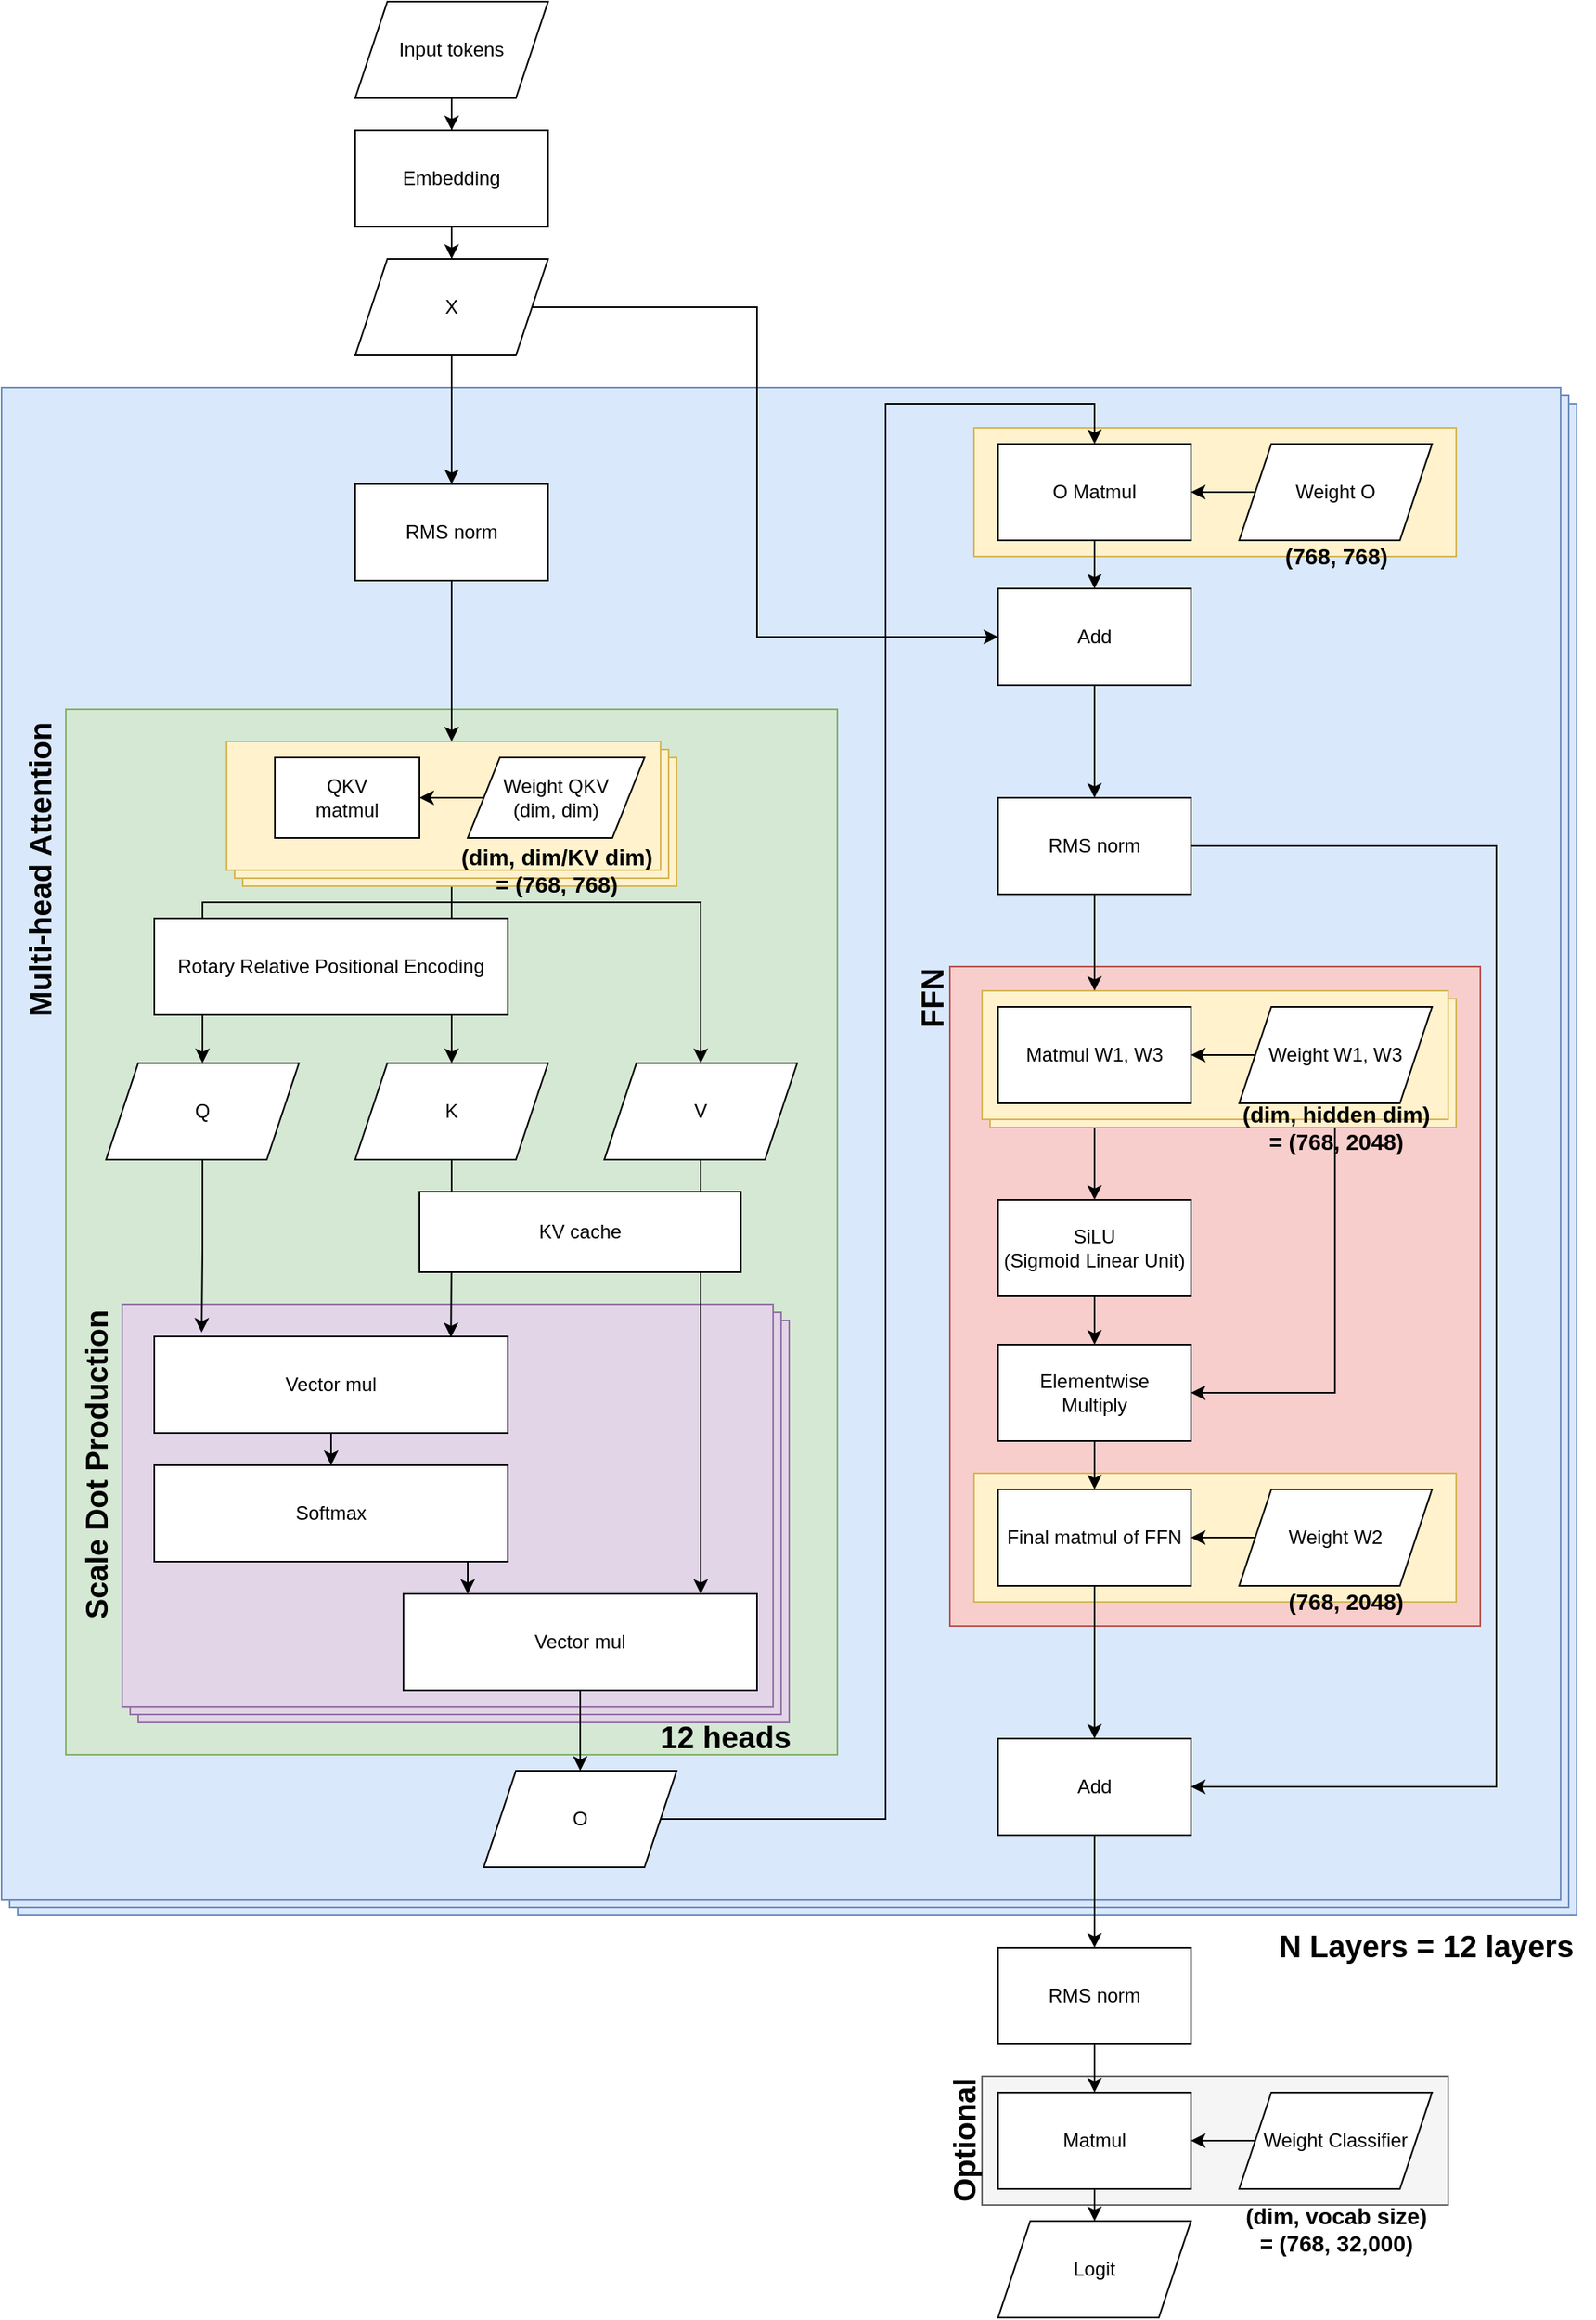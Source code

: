<mxfile version="24.0.4" type="github" pages="2">
  <diagram name="Page-1" id="Bsfz14v9iKRs8q2ONpN3">
    <mxGraphModel dx="2097" dy="2273" grid="1" gridSize="10" guides="1" tooltips="1" connect="1" arrows="1" fold="1" page="1" pageScale="1" pageWidth="850" pageHeight="1100" math="0" shadow="0">
      <root>
        <mxCell id="0" />
        <mxCell id="1" parent="0" />
        <mxCell id="uaPtvSZ-gO7_8cWemT5H-2" value="" style="rounded=0;whiteSpace=wrap;html=1;fillColor=#f5f5f5;fontColor=#333333;strokeColor=#666666;" vertex="1" parent="1">
          <mxGeometry x="760" y="1270" width="290" height="80" as="geometry" />
        </mxCell>
        <mxCell id="CycH-ak2zUiYyzWdFZxW-96" value="" style="verticalLabelPosition=bottom;verticalAlign=top;html=1;shape=mxgraph.basic.layered_rect;dx=10;outlineConnect=0;whiteSpace=wrap;fillColor=#dae8fc;strokeColor=#6c8ebf;" vertex="1" parent="1">
          <mxGeometry x="150" y="220" width="980" height="950" as="geometry" />
        </mxCell>
        <mxCell id="CycH-ak2zUiYyzWdFZxW-107" value="" style="rounded=0;whiteSpace=wrap;html=1;fillColor=#d5e8d4;strokeColor=#82b366;" vertex="1" parent="1">
          <mxGeometry x="190" y="420" width="480" height="650" as="geometry" />
        </mxCell>
        <mxCell id="CycH-ak2zUiYyzWdFZxW-99" value="" style="rounded=0;whiteSpace=wrap;html=1;fillColor=#fff2cc;strokeColor=#d6b656;" vertex="1" parent="1">
          <mxGeometry x="755" y="245" width="300" height="80" as="geometry" />
        </mxCell>
        <mxCell id="CycH-ak2zUiYyzWdFZxW-98" value="" style="rounded=0;whiteSpace=wrap;html=1;fillColor=#f8cecc;strokeColor=#b85450;" vertex="1" parent="1">
          <mxGeometry x="740" y="580" width="330" height="410" as="geometry" />
        </mxCell>
        <mxCell id="CycH-ak2zUiYyzWdFZxW-102" value="" style="rounded=0;whiteSpace=wrap;html=1;fillColor=#fff2cc;strokeColor=#d6b656;" vertex="1" parent="1">
          <mxGeometry x="755" y="895" width="300" height="80" as="geometry" />
        </mxCell>
        <mxCell id="CycH-ak2zUiYyzWdFZxW-74" style="edgeStyle=orthogonalEdgeStyle;rounded=0;orthogonalLoop=1;jettySize=auto;html=1;" edge="1" parent="1" source="CycH-ak2zUiYyzWdFZxW-73" target="CycH-ak2zUiYyzWdFZxW-78">
          <mxGeometry relative="1" as="geometry">
            <mxPoint x="860" y="695" as="targetPoint" />
            <Array as="points">
              <mxPoint x="830" y="695" />
              <mxPoint x="830" y="695" />
            </Array>
          </mxGeometry>
        </mxCell>
        <mxCell id="CycH-ak2zUiYyzWdFZxW-73" value="" style="rounded=0;whiteSpace=wrap;html=1;fillColor=#fff2cc;strokeColor=#d6b656;" vertex="1" parent="1">
          <mxGeometry x="765" y="600" width="290" height="80" as="geometry" />
        </mxCell>
        <mxCell id="CycH-ak2zUiYyzWdFZxW-81" style="edgeStyle=orthogonalEdgeStyle;rounded=0;orthogonalLoop=1;jettySize=auto;html=1;exitX=0.74;exitY=1;exitDx=0;exitDy=0;exitPerimeter=0;" edge="1" parent="1" source="CycH-ak2zUiYyzWdFZxW-73" target="CycH-ak2zUiYyzWdFZxW-79">
          <mxGeometry relative="1" as="geometry">
            <Array as="points">
              <mxPoint x="980" y="845" />
            </Array>
          </mxGeometry>
        </mxCell>
        <mxCell id="CycH-ak2zUiYyzWdFZxW-72" value="" style="rounded=0;whiteSpace=wrap;html=1;fillColor=#fff2cc;strokeColor=#d6b656;" vertex="1" parent="1">
          <mxGeometry x="760" y="595" width="290" height="80" as="geometry" />
        </mxCell>
        <mxCell id="CycH-ak2zUiYyzWdFZxW-38" value="" style="verticalLabelPosition=bottom;verticalAlign=top;html=1;shape=mxgraph.basic.layered_rect;dx=10;outlineConnect=0;whiteSpace=wrap;fillColor=#e1d5e7;strokeColor=#9673a6;" vertex="1" parent="1">
          <mxGeometry x="225" y="790" width="415" height="260" as="geometry" />
        </mxCell>
        <mxCell id="CycH-ak2zUiYyzWdFZxW-3" value="" style="edgeStyle=orthogonalEdgeStyle;rounded=0;orthogonalLoop=1;jettySize=auto;html=1;" edge="1" parent="1" source="CycH-ak2zUiYyzWdFZxW-1" target="CycH-ak2zUiYyzWdFZxW-2">
          <mxGeometry relative="1" as="geometry" />
        </mxCell>
        <mxCell id="CycH-ak2zUiYyzWdFZxW-1" value="Input tokens" style="shape=parallelogram;perimeter=parallelogramPerimeter;whiteSpace=wrap;html=1;fixedSize=1;" vertex="1" parent="1">
          <mxGeometry x="370" y="-20" width="120" height="60" as="geometry" />
        </mxCell>
        <mxCell id="CycH-ak2zUiYyzWdFZxW-5" value="" style="edgeStyle=orthogonalEdgeStyle;rounded=0;orthogonalLoop=1;jettySize=auto;html=1;" edge="1" parent="1" source="CycH-ak2zUiYyzWdFZxW-2" target="CycH-ak2zUiYyzWdFZxW-4">
          <mxGeometry relative="1" as="geometry" />
        </mxCell>
        <mxCell id="CycH-ak2zUiYyzWdFZxW-2" value="Embedding" style="whiteSpace=wrap;html=1;" vertex="1" parent="1">
          <mxGeometry x="370" y="60" width="120" height="60" as="geometry" />
        </mxCell>
        <mxCell id="CycH-ak2zUiYyzWdFZxW-26" value="" style="edgeStyle=orthogonalEdgeStyle;rounded=0;orthogonalLoop=1;jettySize=auto;html=1;" edge="1" parent="1" source="CycH-ak2zUiYyzWdFZxW-4" target="CycH-ak2zUiYyzWdFZxW-25">
          <mxGeometry relative="1" as="geometry" />
        </mxCell>
        <mxCell id="CycH-ak2zUiYyzWdFZxW-63" style="edgeStyle=orthogonalEdgeStyle;rounded=0;orthogonalLoop=1;jettySize=auto;html=1;" edge="1" parent="1" source="CycH-ak2zUiYyzWdFZxW-4" target="CycH-ak2zUiYyzWdFZxW-61">
          <mxGeometry relative="1" as="geometry">
            <Array as="points">
              <mxPoint x="620" y="170" />
              <mxPoint x="620" y="375" />
            </Array>
          </mxGeometry>
        </mxCell>
        <mxCell id="CycH-ak2zUiYyzWdFZxW-4" value="X" style="shape=parallelogram;perimeter=parallelogramPerimeter;whiteSpace=wrap;html=1;fixedSize=1;" vertex="1" parent="1">
          <mxGeometry x="370" y="140" width="120" height="60" as="geometry" />
        </mxCell>
        <mxCell id="CycH-ak2zUiYyzWdFZxW-12" value="" style="edgeStyle=orthogonalEdgeStyle;rounded=0;orthogonalLoop=1;jettySize=auto;html=1;" edge="1" parent="1" source="CycH-ak2zUiYyzWdFZxW-8" target="CycH-ak2zUiYyzWdFZxW-11">
          <mxGeometry relative="1" as="geometry" />
        </mxCell>
        <mxCell id="CycH-ak2zUiYyzWdFZxW-17" style="edgeStyle=orthogonalEdgeStyle;rounded=0;orthogonalLoop=1;jettySize=auto;html=1;entryX=0.5;entryY=0;entryDx=0;entryDy=0;" edge="1" parent="1" source="CycH-ak2zUiYyzWdFZxW-8" target="CycH-ak2zUiYyzWdFZxW-16">
          <mxGeometry relative="1" as="geometry">
            <Array as="points">
              <mxPoint x="430.5" y="540" />
              <mxPoint x="275.5" y="540" />
            </Array>
          </mxGeometry>
        </mxCell>
        <mxCell id="CycH-ak2zUiYyzWdFZxW-18" style="edgeStyle=orthogonalEdgeStyle;rounded=0;orthogonalLoop=1;jettySize=auto;html=1;entryX=0.5;entryY=0;entryDx=0;entryDy=0;" edge="1" parent="1" source="CycH-ak2zUiYyzWdFZxW-8" target="CycH-ak2zUiYyzWdFZxW-14">
          <mxGeometry relative="1" as="geometry">
            <Array as="points">
              <mxPoint x="430.5" y="540" />
              <mxPoint x="585.5" y="540" />
            </Array>
          </mxGeometry>
        </mxCell>
        <mxCell id="CycH-ak2zUiYyzWdFZxW-8" value="" style="verticalLabelPosition=middle;verticalAlign=middle;html=1;shape=mxgraph.basic.layered_rect;dx=10;outlineConnect=0;whiteSpace=wrap;horizontal=1;labelPosition=center;align=center;fillColor=#fff2cc;strokeColor=#d6b656;" vertex="1" parent="1">
          <mxGeometry x="290" y="440" width="280" height="90" as="geometry" />
        </mxCell>
        <mxCell id="CycH-ak2zUiYyzWdFZxW-24" style="edgeStyle=orthogonalEdgeStyle;rounded=0;orthogonalLoop=1;jettySize=auto;html=1;entryX=0.839;entryY=0.008;entryDx=0;entryDy=0;entryPerimeter=0;" edge="1" parent="1" source="CycH-ak2zUiYyzWdFZxW-11" target="CycH-ak2zUiYyzWdFZxW-22">
          <mxGeometry relative="1" as="geometry" />
        </mxCell>
        <mxCell id="CycH-ak2zUiYyzWdFZxW-11" value="K" style="shape=parallelogram;perimeter=parallelogramPerimeter;whiteSpace=wrap;html=1;fixedSize=1;verticalAlign=middle;" vertex="1" parent="1">
          <mxGeometry x="370" y="640" width="120" height="60" as="geometry" />
        </mxCell>
        <mxCell id="CycH-ak2zUiYyzWdFZxW-37" style="edgeStyle=orthogonalEdgeStyle;rounded=0;orthogonalLoop=1;jettySize=auto;html=1;" edge="1" parent="1" source="CycH-ak2zUiYyzWdFZxW-14" target="CycH-ak2zUiYyzWdFZxW-33">
          <mxGeometry relative="1" as="geometry">
            <Array as="points">
              <mxPoint x="585" y="913" />
              <mxPoint x="585" y="913" />
            </Array>
          </mxGeometry>
        </mxCell>
        <mxCell id="CycH-ak2zUiYyzWdFZxW-14" value="V" style="shape=parallelogram;perimeter=parallelogramPerimeter;whiteSpace=wrap;html=1;fixedSize=1;verticalAlign=middle;" vertex="1" parent="1">
          <mxGeometry x="525" y="640" width="120" height="60" as="geometry" />
        </mxCell>
        <mxCell id="CycH-ak2zUiYyzWdFZxW-23" value="" style="edgeStyle=orthogonalEdgeStyle;rounded=0;orthogonalLoop=1;jettySize=auto;html=1;entryX=0.134;entryY=-0.042;entryDx=0;entryDy=0;entryPerimeter=0;" edge="1" parent="1" source="CycH-ak2zUiYyzWdFZxW-16" target="CycH-ak2zUiYyzWdFZxW-22">
          <mxGeometry relative="1" as="geometry" />
        </mxCell>
        <mxCell id="CycH-ak2zUiYyzWdFZxW-16" value="Q" style="shape=parallelogram;perimeter=parallelogramPerimeter;whiteSpace=wrap;html=1;fixedSize=1;verticalAlign=middle;" vertex="1" parent="1">
          <mxGeometry x="215" y="640" width="120" height="60" as="geometry" />
        </mxCell>
        <mxCell id="CycH-ak2zUiYyzWdFZxW-35" value="" style="edgeStyle=orthogonalEdgeStyle;rounded=0;orthogonalLoop=1;jettySize=auto;html=1;" edge="1" parent="1" source="CycH-ak2zUiYyzWdFZxW-22" target="CycH-ak2zUiYyzWdFZxW-34">
          <mxGeometry relative="1" as="geometry" />
        </mxCell>
        <mxCell id="CycH-ak2zUiYyzWdFZxW-22" value="Vector mul" style="whiteSpace=wrap;html=1;" vertex="1" parent="1">
          <mxGeometry x="245" y="810" width="220" height="60" as="geometry" />
        </mxCell>
        <mxCell id="CycH-ak2zUiYyzWdFZxW-25" value="RMS norm" style="whiteSpace=wrap;html=1;" vertex="1" parent="1">
          <mxGeometry x="370" y="280" width="120" height="60" as="geometry" />
        </mxCell>
        <mxCell id="CycH-ak2zUiYyzWdFZxW-27" style="edgeStyle=orthogonalEdgeStyle;rounded=0;orthogonalLoop=1;jettySize=auto;html=1;" edge="1" parent="1" source="CycH-ak2zUiYyzWdFZxW-25" target="CycH-ak2zUiYyzWdFZxW-8">
          <mxGeometry relative="1" as="geometry" />
        </mxCell>
        <mxCell id="CycH-ak2zUiYyzWdFZxW-28" value="KV cache" style="rounded=0;whiteSpace=wrap;html=1;" vertex="1" parent="1">
          <mxGeometry x="410" y="720" width="200" height="50" as="geometry" />
        </mxCell>
        <mxCell id="CycH-ak2zUiYyzWdFZxW-29" value="Rotary Relative Positional Encoding" style="rounded=0;whiteSpace=wrap;html=1;" vertex="1" parent="1">
          <mxGeometry x="245" y="550" width="220" height="60" as="geometry" />
        </mxCell>
        <mxCell id="CycH-ak2zUiYyzWdFZxW-48" style="edgeStyle=orthogonalEdgeStyle;rounded=0;orthogonalLoop=1;jettySize=auto;html=1;" edge="1" parent="1" source="CycH-ak2zUiYyzWdFZxW-33" target="CycH-ak2zUiYyzWdFZxW-46">
          <mxGeometry relative="1" as="geometry" />
        </mxCell>
        <mxCell id="CycH-ak2zUiYyzWdFZxW-33" value="Vector mul" style="whiteSpace=wrap;html=1;" vertex="1" parent="1">
          <mxGeometry x="400" y="970" width="220" height="60" as="geometry" />
        </mxCell>
        <mxCell id="CycH-ak2zUiYyzWdFZxW-36" style="edgeStyle=orthogonalEdgeStyle;rounded=0;orthogonalLoop=1;jettySize=auto;html=1;" edge="1" parent="1" source="CycH-ak2zUiYyzWdFZxW-34" target="CycH-ak2zUiYyzWdFZxW-33">
          <mxGeometry relative="1" as="geometry">
            <Array as="points">
              <mxPoint x="440" y="960" />
              <mxPoint x="440" y="960" />
            </Array>
          </mxGeometry>
        </mxCell>
        <mxCell id="CycH-ak2zUiYyzWdFZxW-34" value="Softmax" style="whiteSpace=wrap;html=1;" vertex="1" parent="1">
          <mxGeometry x="245" y="890" width="220" height="60" as="geometry" />
        </mxCell>
        <mxCell id="CycH-ak2zUiYyzWdFZxW-50" value="" style="edgeStyle=orthogonalEdgeStyle;rounded=0;orthogonalLoop=1;jettySize=auto;html=1;entryX=0.5;entryY=0;entryDx=0;entryDy=0;" edge="1" parent="1" source="CycH-ak2zUiYyzWdFZxW-46" target="CycH-ak2zUiYyzWdFZxW-49">
          <mxGeometry relative="1" as="geometry">
            <Array as="points">
              <mxPoint x="700" y="1110" />
              <mxPoint x="700" y="230" />
              <mxPoint x="830" y="230" />
            </Array>
          </mxGeometry>
        </mxCell>
        <mxCell id="CycH-ak2zUiYyzWdFZxW-46" value="O" style="shape=parallelogram;perimeter=parallelogramPerimeter;whiteSpace=wrap;html=1;fixedSize=1;" vertex="1" parent="1">
          <mxGeometry x="450" y="1080" width="120" height="60" as="geometry" />
        </mxCell>
        <mxCell id="CycH-ak2zUiYyzWdFZxW-62" value="" style="edgeStyle=orthogonalEdgeStyle;rounded=0;orthogonalLoop=1;jettySize=auto;html=1;" edge="1" parent="1" source="CycH-ak2zUiYyzWdFZxW-49" target="CycH-ak2zUiYyzWdFZxW-61">
          <mxGeometry relative="1" as="geometry" />
        </mxCell>
        <mxCell id="CycH-ak2zUiYyzWdFZxW-49" value="O Matmul" style="whiteSpace=wrap;html=1;" vertex="1" parent="1">
          <mxGeometry x="770" y="255" width="120" height="60" as="geometry" />
        </mxCell>
        <mxCell id="CycH-ak2zUiYyzWdFZxW-55" style="edgeStyle=orthogonalEdgeStyle;rounded=0;orthogonalLoop=1;jettySize=auto;html=1;" edge="1" parent="1" source="CycH-ak2zUiYyzWdFZxW-53" target="CycH-ak2zUiYyzWdFZxW-49">
          <mxGeometry relative="1" as="geometry" />
        </mxCell>
        <mxCell id="CycH-ak2zUiYyzWdFZxW-53" value="Weight O" style="shape=parallelogram;perimeter=parallelogramPerimeter;whiteSpace=wrap;html=1;fixedSize=1;" vertex="1" parent="1">
          <mxGeometry x="920" y="255" width="120" height="60" as="geometry" />
        </mxCell>
        <mxCell id="CycH-ak2zUiYyzWdFZxW-56" value="QKV&lt;br&gt;matmul" style="rounded=0;whiteSpace=wrap;html=1;" vertex="1" parent="1">
          <mxGeometry x="320" y="450" width="90" height="50" as="geometry" />
        </mxCell>
        <mxCell id="CycH-ak2zUiYyzWdFZxW-58" style="edgeStyle=orthogonalEdgeStyle;rounded=0;orthogonalLoop=1;jettySize=auto;html=1;entryX=1;entryY=0.5;entryDx=0;entryDy=0;" edge="1" parent="1" source="CycH-ak2zUiYyzWdFZxW-57" target="CycH-ak2zUiYyzWdFZxW-56">
          <mxGeometry relative="1" as="geometry" />
        </mxCell>
        <mxCell id="CycH-ak2zUiYyzWdFZxW-57" value="Weight QKV&lt;br&gt;(dim, dim)" style="shape=parallelogram;perimeter=parallelogramPerimeter;whiteSpace=wrap;html=1;fixedSize=1;" vertex="1" parent="1">
          <mxGeometry x="440" y="450" width="110" height="50" as="geometry" />
        </mxCell>
        <mxCell id="CycH-ak2zUiYyzWdFZxW-65" value="" style="edgeStyle=orthogonalEdgeStyle;rounded=0;orthogonalLoop=1;jettySize=auto;html=1;" edge="1" parent="1" source="CycH-ak2zUiYyzWdFZxW-61" target="CycH-ak2zUiYyzWdFZxW-64">
          <mxGeometry relative="1" as="geometry" />
        </mxCell>
        <mxCell id="CycH-ak2zUiYyzWdFZxW-61" value="Add" style="whiteSpace=wrap;html=1;" vertex="1" parent="1">
          <mxGeometry x="770" y="345" width="120" height="60" as="geometry" />
        </mxCell>
        <mxCell id="CycH-ak2zUiYyzWdFZxW-67" value="" style="edgeStyle=orthogonalEdgeStyle;rounded=0;orthogonalLoop=1;jettySize=auto;html=1;" edge="1" parent="1" source="CycH-ak2zUiYyzWdFZxW-64" target="CycH-ak2zUiYyzWdFZxW-72">
          <mxGeometry relative="1" as="geometry">
            <mxPoint x="830" y="565" as="targetPoint" />
            <Array as="points">
              <mxPoint x="830" y="585" />
              <mxPoint x="830" y="585" />
            </Array>
          </mxGeometry>
        </mxCell>
        <mxCell id="CycH-ak2zUiYyzWdFZxW-95" style="edgeStyle=orthogonalEdgeStyle;rounded=0;orthogonalLoop=1;jettySize=auto;html=1;" edge="1" parent="1" source="CycH-ak2zUiYyzWdFZxW-64" target="CycH-ak2zUiYyzWdFZxW-93">
          <mxGeometry relative="1" as="geometry">
            <Array as="points">
              <mxPoint x="1080" y="505" />
              <mxPoint x="1080" y="1090" />
            </Array>
          </mxGeometry>
        </mxCell>
        <mxCell id="CycH-ak2zUiYyzWdFZxW-64" value="RMS norm" style="whiteSpace=wrap;html=1;" vertex="1" parent="1">
          <mxGeometry x="770" y="475" width="120" height="60" as="geometry" />
        </mxCell>
        <mxCell id="CycH-ak2zUiYyzWdFZxW-66" value="Matmul W1, W3" style="whiteSpace=wrap;html=1;" vertex="1" parent="1">
          <mxGeometry x="770" y="605" width="120" height="60" as="geometry" />
        </mxCell>
        <mxCell id="CycH-ak2zUiYyzWdFZxW-70" style="edgeStyle=orthogonalEdgeStyle;rounded=0;orthogonalLoop=1;jettySize=auto;html=1;entryX=1;entryY=0.5;entryDx=0;entryDy=0;" edge="1" parent="1" source="CycH-ak2zUiYyzWdFZxW-68" target="CycH-ak2zUiYyzWdFZxW-66">
          <mxGeometry relative="1" as="geometry" />
        </mxCell>
        <mxCell id="CycH-ak2zUiYyzWdFZxW-68" value="Weight W1, W3" style="shape=parallelogram;perimeter=parallelogramPerimeter;whiteSpace=wrap;html=1;fixedSize=1;" vertex="1" parent="1">
          <mxGeometry x="920" y="605" width="120" height="60" as="geometry" />
        </mxCell>
        <mxCell id="CycH-ak2zUiYyzWdFZxW-80" style="edgeStyle=orthogonalEdgeStyle;rounded=0;orthogonalLoop=1;jettySize=auto;html=1;" edge="1" parent="1" source="CycH-ak2zUiYyzWdFZxW-78" target="CycH-ak2zUiYyzWdFZxW-79">
          <mxGeometry relative="1" as="geometry" />
        </mxCell>
        <mxCell id="CycH-ak2zUiYyzWdFZxW-78" value="SiLU&lt;br&gt;(Sigmoid Linear Unit)" style="whiteSpace=wrap;html=1;" vertex="1" parent="1">
          <mxGeometry x="770" y="725" width="120" height="60" as="geometry" />
        </mxCell>
        <mxCell id="CycH-ak2zUiYyzWdFZxW-85" style="edgeStyle=orthogonalEdgeStyle;rounded=0;orthogonalLoop=1;jettySize=auto;html=1;" edge="1" parent="1" source="CycH-ak2zUiYyzWdFZxW-79" target="CycH-ak2zUiYyzWdFZxW-82">
          <mxGeometry relative="1" as="geometry" />
        </mxCell>
        <mxCell id="CycH-ak2zUiYyzWdFZxW-79" value="Elementwise&lt;div&gt;Multiply&lt;/div&gt;" style="whiteSpace=wrap;html=1;" vertex="1" parent="1">
          <mxGeometry x="770" y="815" width="120" height="60" as="geometry" />
        </mxCell>
        <mxCell id="CycH-ak2zUiYyzWdFZxW-94" value="" style="edgeStyle=orthogonalEdgeStyle;rounded=0;orthogonalLoop=1;jettySize=auto;html=1;" edge="1" parent="1" source="CycH-ak2zUiYyzWdFZxW-82" target="CycH-ak2zUiYyzWdFZxW-93">
          <mxGeometry relative="1" as="geometry" />
        </mxCell>
        <mxCell id="CycH-ak2zUiYyzWdFZxW-82" value="Final matmul of FFN" style="whiteSpace=wrap;html=1;" vertex="1" parent="1">
          <mxGeometry x="770" y="905" width="120" height="60" as="geometry" />
        </mxCell>
        <mxCell id="CycH-ak2zUiYyzWdFZxW-84" style="edgeStyle=orthogonalEdgeStyle;rounded=0;orthogonalLoop=1;jettySize=auto;html=1;" edge="1" parent="1" source="CycH-ak2zUiYyzWdFZxW-83" target="CycH-ak2zUiYyzWdFZxW-82">
          <mxGeometry relative="1" as="geometry" />
        </mxCell>
        <mxCell id="CycH-ak2zUiYyzWdFZxW-83" value="Weight W2" style="shape=parallelogram;perimeter=parallelogramPerimeter;whiteSpace=wrap;html=1;fixedSize=1;" vertex="1" parent="1">
          <mxGeometry x="920" y="905" width="120" height="60" as="geometry" />
        </mxCell>
        <mxCell id="CycH-ak2zUiYyzWdFZxW-89" style="edgeStyle=orthogonalEdgeStyle;rounded=0;orthogonalLoop=1;jettySize=auto;html=1;" edge="1" parent="1" source="CycH-ak2zUiYyzWdFZxW-86" target="CycH-ak2zUiYyzWdFZxW-88">
          <mxGeometry relative="1" as="geometry" />
        </mxCell>
        <mxCell id="CycH-ak2zUiYyzWdFZxW-86" value="RMS norm" style="whiteSpace=wrap;html=1;" vertex="1" parent="1">
          <mxGeometry x="770" y="1190" width="120" height="60" as="geometry" />
        </mxCell>
        <mxCell id="CycH-ak2zUiYyzWdFZxW-101" value="" style="edgeStyle=orthogonalEdgeStyle;rounded=0;orthogonalLoop=1;jettySize=auto;html=1;" edge="1" parent="1" source="CycH-ak2zUiYyzWdFZxW-88" target="CycH-ak2zUiYyzWdFZxW-100">
          <mxGeometry relative="1" as="geometry" />
        </mxCell>
        <mxCell id="CycH-ak2zUiYyzWdFZxW-88" value="Matmul" style="whiteSpace=wrap;html=1;" vertex="1" parent="1">
          <mxGeometry x="770" y="1280" width="120" height="60" as="geometry" />
        </mxCell>
        <mxCell id="CycH-ak2zUiYyzWdFZxW-91" style="edgeStyle=orthogonalEdgeStyle;rounded=0;orthogonalLoop=1;jettySize=auto;html=1;" edge="1" parent="1" source="CycH-ak2zUiYyzWdFZxW-90" target="CycH-ak2zUiYyzWdFZxW-88">
          <mxGeometry relative="1" as="geometry" />
        </mxCell>
        <mxCell id="CycH-ak2zUiYyzWdFZxW-90" value="Weight Classifier" style="shape=parallelogram;perimeter=parallelogramPerimeter;whiteSpace=wrap;html=1;fixedSize=1;" vertex="1" parent="1">
          <mxGeometry x="920" y="1280" width="120" height="60" as="geometry" />
        </mxCell>
        <mxCell id="CycH-ak2zUiYyzWdFZxW-97" style="edgeStyle=orthogonalEdgeStyle;rounded=0;orthogonalLoop=1;jettySize=auto;html=1;" edge="1" parent="1" source="CycH-ak2zUiYyzWdFZxW-93" target="CycH-ak2zUiYyzWdFZxW-86">
          <mxGeometry relative="1" as="geometry" />
        </mxCell>
        <mxCell id="CycH-ak2zUiYyzWdFZxW-93" value="Add" style="whiteSpace=wrap;html=1;" vertex="1" parent="1">
          <mxGeometry x="770" y="1060" width="120" height="60" as="geometry" />
        </mxCell>
        <mxCell id="CycH-ak2zUiYyzWdFZxW-100" value="Logit" style="shape=parallelogram;perimeter=parallelogramPerimeter;whiteSpace=wrap;html=1;fixedSize=1;" vertex="1" parent="1">
          <mxGeometry x="770" y="1360" width="120" height="60" as="geometry" />
        </mxCell>
        <mxCell id="CycH-ak2zUiYyzWdFZxW-104" value="&lt;font size=&quot;1&quot; style=&quot;&quot;&gt;&lt;b style=&quot;font-size: 19px;&quot;&gt;N Layers&amp;nbsp;&lt;/b&gt;&lt;/font&gt;&lt;b style=&quot;background-color: initial; font-size: 19px;&quot;&gt;= 12 layers&lt;/b&gt;" style="text;html=1;align=center;verticalAlign=middle;resizable=0;points=[];autosize=1;strokeColor=none;fillColor=none;" vertex="1" parent="1">
          <mxGeometry x="931" y="1170" width="210" height="40" as="geometry" />
        </mxCell>
        <mxCell id="CycH-ak2zUiYyzWdFZxW-105" value="&lt;font size=&quot;1&quot; style=&quot;&quot;&gt;&lt;b style=&quot;font-size: 19px;&quot;&gt;FFN&lt;/b&gt;&lt;/font&gt;" style="text;html=1;align=center;verticalAlign=middle;resizable=0;points=[];autosize=1;strokeColor=none;fillColor=none;rotation=-90;" vertex="1" parent="1">
          <mxGeometry x="700" y="580" width="60" height="40" as="geometry" />
        </mxCell>
        <mxCell id="CycH-ak2zUiYyzWdFZxW-106" value="&lt;font size=&quot;1&quot; style=&quot;&quot;&gt;&lt;b style=&quot;font-size: 19px;&quot;&gt;Scale Dot Production&lt;/b&gt;&lt;/font&gt;" style="text;html=1;align=center;verticalAlign=middle;resizable=0;points=[];autosize=1;strokeColor=none;fillColor=none;rotation=-90;" vertex="1" parent="1">
          <mxGeometry x="100" y="870" width="220" height="40" as="geometry" />
        </mxCell>
        <mxCell id="CycH-ak2zUiYyzWdFZxW-108" value="&lt;font size=&quot;1&quot; style=&quot;&quot;&gt;&lt;b style=&quot;font-size: 19px;&quot;&gt;Multi-head Attention&lt;/b&gt;&lt;/font&gt;" style="text;html=1;align=center;verticalAlign=middle;resizable=0;points=[];autosize=1;strokeColor=none;fillColor=none;rotation=-90;" vertex="1" parent="1">
          <mxGeometry x="70" y="500" width="210" height="40" as="geometry" />
        </mxCell>
        <mxCell id="CycH-ak2zUiYyzWdFZxW-109" value="&lt;b&gt;&lt;font style=&quot;font-size: 14px;&quot;&gt;(dim, dim/KV dim)&lt;br&gt;= (768, 768)&lt;/font&gt;&lt;/b&gt;" style="text;html=1;align=center;verticalAlign=middle;resizable=0;points=[];autosize=1;strokeColor=none;fillColor=none;" vertex="1" parent="1">
          <mxGeometry x="425" y="495" width="140" height="50" as="geometry" />
        </mxCell>
        <mxCell id="3SXJXDHiTY7aVVe1ZZAn-1" value="&lt;b&gt;&lt;font style=&quot;font-size: 14px;&quot;&gt;(768, 768)&lt;/font&gt;&lt;/b&gt;" style="text;html=1;align=center;verticalAlign=middle;resizable=0;points=[];autosize=1;strokeColor=none;fillColor=none;" vertex="1" parent="1">
          <mxGeometry x="935" y="310" width="90" height="30" as="geometry" />
        </mxCell>
        <mxCell id="3SXJXDHiTY7aVVe1ZZAn-2" value="&lt;div&gt;&lt;b&gt;&lt;font style=&quot;font-size: 14px;&quot;&gt;(dim, hidden dim)&lt;/font&gt;&lt;/b&gt;&lt;/div&gt;&lt;b&gt;&lt;font style=&quot;font-size: 14px;&quot;&gt;= (768, 2048)&lt;/font&gt;&lt;/b&gt;" style="text;html=1;align=center;verticalAlign=middle;resizable=0;points=[];autosize=1;strokeColor=none;fillColor=none;" vertex="1" parent="1">
          <mxGeometry x="910" y="655" width="140" height="50" as="geometry" />
        </mxCell>
        <mxCell id="3SXJXDHiTY7aVVe1ZZAn-3" value="&lt;b&gt;&lt;font style=&quot;font-size: 14px;&quot;&gt;(768, 2048)&lt;/font&gt;&lt;/b&gt;" style="text;html=1;align=center;verticalAlign=middle;resizable=0;points=[];autosize=1;strokeColor=none;fillColor=none;" vertex="1" parent="1">
          <mxGeometry x="936" y="960" width="100" height="30" as="geometry" />
        </mxCell>
        <mxCell id="3SXJXDHiTY7aVVe1ZZAn-4" value="&lt;div&gt;&lt;span style=&quot;font-size: 14px;&quot;&gt;&lt;b&gt;(dim, vocab size)&lt;/b&gt;&lt;/span&gt;&lt;/div&gt;&lt;b&gt;&lt;font style=&quot;font-size: 14px;&quot;&gt;= (768, 32,000)&lt;/font&gt;&lt;/b&gt;" style="text;html=1;align=center;verticalAlign=middle;resizable=0;points=[];autosize=1;strokeColor=none;fillColor=none;" vertex="1" parent="1">
          <mxGeometry x="910" y="1340" width="140" height="50" as="geometry" />
        </mxCell>
        <mxCell id="uaPtvSZ-gO7_8cWemT5H-3" value="&lt;span style=&quot;font-size: 19px;&quot;&gt;&lt;b&gt;Optional&lt;/b&gt;&lt;/span&gt;" style="text;html=1;align=center;verticalAlign=middle;resizable=0;points=[];autosize=1;strokeColor=none;fillColor=none;rotation=-90;" vertex="1" parent="1">
          <mxGeometry x="700" y="1290" width="100" height="40" as="geometry" />
        </mxCell>
        <mxCell id="xamh_n1VYcAFLgeC82AE-1" value="&lt;span style=&quot;font-size: 19px;&quot;&gt;&lt;b&gt;12 heads&lt;/b&gt;&lt;/span&gt;" style="text;html=1;align=center;verticalAlign=middle;resizable=0;points=[];autosize=1;strokeColor=none;fillColor=none;" vertex="1" parent="1">
          <mxGeometry x="550" y="1040" width="100" height="40" as="geometry" />
        </mxCell>
      </root>
    </mxGraphModel>
  </diagram>
  <diagram id="gFPVokfpsfil9_Qsf9Y8" name="Page-2">
    <mxGraphModel dx="2516" dy="1407" grid="1" gridSize="10" guides="1" tooltips="1" connect="1" arrows="1" fold="1" page="1" pageScale="1" pageWidth="850" pageHeight="1100" math="0" shadow="0">
      <root>
        <mxCell id="0" />
        <mxCell id="1" parent="0" />
      </root>
    </mxGraphModel>
  </diagram>
</mxfile>
